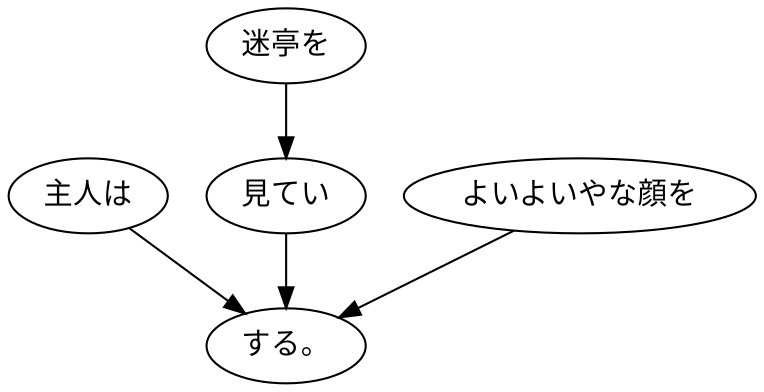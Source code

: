 digraph graph1674 {
	node0 [label="主人は"];
	node1 [label="迷亭を"];
	node2 [label="見てい"];
	node3 [label="よいよいやな顔を"];
	node4 [label="する。"];
	node0 -> node4;
	node1 -> node2;
	node2 -> node4;
	node3 -> node4;
}
